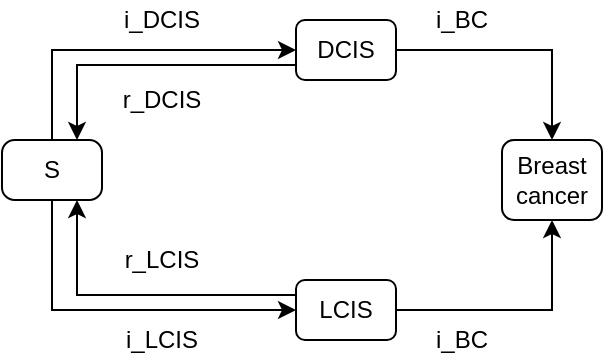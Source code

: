 <mxfile version="13.1.3" type="device" pages="3"><diagram id="D9gixVTUiW3ChCQpZLMf" name="Page-1"><mxGraphModel dx="1038" dy="578" grid="0" gridSize="10" guides="1" tooltips="1" connect="1" arrows="1" fold="1" page="1" pageScale="1" pageWidth="850" pageHeight="1100" math="0" shadow="0"><root><mxCell id="0"/><mxCell id="1" parent="0"/><mxCell id="seaLnEeAn8utOu-o4VK8-22" style="edgeStyle=orthogonalEdgeStyle;rounded=0;orthogonalLoop=1;jettySize=auto;html=1;entryX=0;entryY=0.5;entryDx=0;entryDy=0;" edge="1" parent="1" source="seaLnEeAn8utOu-o4VK8-1" target="seaLnEeAn8utOu-o4VK8-3"><mxGeometry relative="1" as="geometry"><Array as="points"><mxPoint x="55" y="185"/></Array></mxGeometry></mxCell><mxCell id="seaLnEeAn8utOu-o4VK8-24" style="edgeStyle=orthogonalEdgeStyle;rounded=0;orthogonalLoop=1;jettySize=auto;html=1;entryX=0;entryY=0.5;entryDx=0;entryDy=0;" edge="1" parent="1" source="seaLnEeAn8utOu-o4VK8-1" target="seaLnEeAn8utOu-o4VK8-2"><mxGeometry relative="1" as="geometry"><Array as="points"><mxPoint x="55" y="55"/></Array></mxGeometry></mxCell><mxCell id="seaLnEeAn8utOu-o4VK8-1" value="S" style="rounded=1;whiteSpace=wrap;html=1;arcSize=21;" vertex="1" parent="1"><mxGeometry x="30" y="100" width="50" height="30" as="geometry"/></mxCell><mxCell id="seaLnEeAn8utOu-o4VK8-8" style="edgeStyle=orthogonalEdgeStyle;rounded=0;orthogonalLoop=1;jettySize=auto;html=1;exitX=1;exitY=0.5;exitDx=0;exitDy=0;entryX=0.5;entryY=0;entryDx=0;entryDy=0;" edge="1" parent="1" source="seaLnEeAn8utOu-o4VK8-2" target="seaLnEeAn8utOu-o4VK8-7"><mxGeometry relative="1" as="geometry"/></mxCell><mxCell id="seaLnEeAn8utOu-o4VK8-26" style="edgeStyle=orthogonalEdgeStyle;rounded=0;orthogonalLoop=1;jettySize=auto;html=1;exitX=0;exitY=0.75;exitDx=0;exitDy=0;entryX=0.75;entryY=0;entryDx=0;entryDy=0;" edge="1" parent="1" source="seaLnEeAn8utOu-o4VK8-2" target="seaLnEeAn8utOu-o4VK8-1"><mxGeometry relative="1" as="geometry"/></mxCell><mxCell id="seaLnEeAn8utOu-o4VK8-2" value="DCIS" style="rounded=1;whiteSpace=wrap;html=1;" vertex="1" parent="1"><mxGeometry x="177" y="40" width="50" height="30" as="geometry"/></mxCell><mxCell id="seaLnEeAn8utOu-o4VK8-9" style="edgeStyle=orthogonalEdgeStyle;rounded=0;orthogonalLoop=1;jettySize=auto;html=1;exitX=1;exitY=0.5;exitDx=0;exitDy=0;entryX=0.5;entryY=1;entryDx=0;entryDy=0;" edge="1" parent="1" source="seaLnEeAn8utOu-o4VK8-3" target="seaLnEeAn8utOu-o4VK8-7"><mxGeometry relative="1" as="geometry"/></mxCell><mxCell id="seaLnEeAn8utOu-o4VK8-23" style="edgeStyle=orthogonalEdgeStyle;rounded=0;orthogonalLoop=1;jettySize=auto;html=1;exitX=0;exitY=0.25;exitDx=0;exitDy=0;entryX=0.75;entryY=1;entryDx=0;entryDy=0;" edge="1" parent="1" source="seaLnEeAn8utOu-o4VK8-3" target="seaLnEeAn8utOu-o4VK8-1"><mxGeometry relative="1" as="geometry"/></mxCell><mxCell id="seaLnEeAn8utOu-o4VK8-3" value="LCIS" style="rounded=1;whiteSpace=wrap;html=1;" vertex="1" parent="1"><mxGeometry x="177" y="170" width="50" height="30" as="geometry"/></mxCell><mxCell id="seaLnEeAn8utOu-o4VK8-7" value="Breast cancer" style="rounded=1;whiteSpace=wrap;html=1;" vertex="1" parent="1"><mxGeometry x="280" y="100" width="50" height="40" as="geometry"/></mxCell><mxCell id="seaLnEeAn8utOu-o4VK8-12" value="i_DCIS" style="text;html=1;strokeColor=none;fillColor=none;align=center;verticalAlign=middle;whiteSpace=wrap;rounded=0;" vertex="1" parent="1"><mxGeometry x="90" y="30" width="40" height="20" as="geometry"/></mxCell><mxCell id="seaLnEeAn8utOu-o4VK8-13" value="i_LCIS" style="text;html=1;strokeColor=none;fillColor=none;align=center;verticalAlign=middle;whiteSpace=wrap;rounded=0;" vertex="1" parent="1"><mxGeometry x="90" y="190" width="40" height="20" as="geometry"/></mxCell><mxCell id="seaLnEeAn8utOu-o4VK8-16" value="r_DCIS" style="text;html=1;strokeColor=none;fillColor=none;align=center;verticalAlign=middle;whiteSpace=wrap;rounded=0;" vertex="1" parent="1"><mxGeometry x="90" y="70" width="40" height="20" as="geometry"/></mxCell><mxCell id="seaLnEeAn8utOu-o4VK8-17" value="r_LCIS" style="text;html=1;strokeColor=none;fillColor=none;align=center;verticalAlign=middle;whiteSpace=wrap;rounded=0;" vertex="1" parent="1"><mxGeometry x="90" y="150" width="40" height="20" as="geometry"/></mxCell><mxCell id="seaLnEeAn8utOu-o4VK8-18" value="i_BC" style="text;html=1;strokeColor=none;fillColor=none;align=center;verticalAlign=middle;whiteSpace=wrap;rounded=0;" vertex="1" parent="1"><mxGeometry x="240" y="30" width="40" height="20" as="geometry"/></mxCell><mxCell id="seaLnEeAn8utOu-o4VK8-19" value="i_BC" style="text;html=1;strokeColor=none;fillColor=none;align=center;verticalAlign=middle;whiteSpace=wrap;rounded=0;" vertex="1" parent="1"><mxGeometry x="240" y="190" width="40" height="20" as="geometry"/></mxCell></root></mxGraphModel></diagram><diagram id="EKMPTgm09jAnieTHWrCn" name="Page-2"><mxGraphModel dx="957" dy="349" grid="0" gridSize="10" guides="1" tooltips="1" connect="1" arrows="1" fold="1" page="1" pageScale="1" pageWidth="850" pageHeight="1100" math="0" shadow="0"><root><mxCell id="3Dl6RQRmcbgTiMzhVpnX-0"/><mxCell id="3Dl6RQRmcbgTiMzhVpnX-1" parent="3Dl6RQRmcbgTiMzhVpnX-0"/><mxCell id="lzy0QF_vPzvY85nsIqnN-9" style="edgeStyle=orthogonalEdgeStyle;rounded=0;orthogonalLoop=1;jettySize=auto;html=1;entryX=0.5;entryY=0;entryDx=0;entryDy=0;" edge="1" parent="3Dl6RQRmcbgTiMzhVpnX-1" source="3Dl6RQRmcbgTiMzhVpnX-4" target="3Dl6RQRmcbgTiMzhVpnX-11"><mxGeometry relative="1" as="geometry"><mxPoint x="405" y="60" as="targetPoint"/><Array as="points"><mxPoint x="40" y="60"/><mxPoint x="415" y="60"/></Array></mxGeometry></mxCell><mxCell id="3Dl6RQRmcbgTiMzhVpnX-4" value="S_DCIS|&lt;sub&gt;fh1&lt;/sub&gt;&lt;br&gt;&amp;nbsp;&amp;nbsp;&lt;i&gt;with &lt;/i&gt;family history" style="rounded=1;whiteSpace=wrap;html=1;arcSize=21;" vertex="1" parent="3Dl6RQRmcbgTiMzhVpnX-1"><mxGeometry y="90" width="80" height="50" as="geometry"/></mxCell><mxCell id="3Dl6RQRmcbgTiMzhVpnX-7" value="DCIS|&lt;sub&gt;fh1&lt;/sub&gt;" style="rounded=1;whiteSpace=wrap;html=1;" vertex="1" parent="3Dl6RQRmcbgTiMzhVpnX-1"><mxGeometry x="190" y="80" width="60" height="80" as="geometry"/></mxCell><mxCell id="3Dl6RQRmcbgTiMzhVpnX-32" style="edgeStyle=orthogonalEdgeStyle;rounded=0;orthogonalLoop=1;jettySize=auto;html=1;exitX=1;exitY=0.5;exitDx=0;exitDy=0;entryX=0;entryY=0.5;entryDx=0;entryDy=0;" edge="1" parent="3Dl6RQRmcbgTiMzhVpnX-1" source="3Dl6RQRmcbgTiMzhVpnX-11" target="3Dl6RQRmcbgTiMzhVpnX-31"><mxGeometry relative="1" as="geometry"/></mxCell><mxCell id="3Dl6RQRmcbgTiMzhVpnX-12" value="i_DCIS_&lt;sub&gt;fh1&lt;/sub&gt;" style="text;html=1;strokeColor=none;fillColor=none;align=center;verticalAlign=middle;whiteSpace=wrap;rounded=0;" vertex="1" parent="3Dl6RQRmcbgTiMzhVpnX-1"><mxGeometry x="105" y="90" width="70" height="20" as="geometry"/></mxCell><mxCell id="3Dl6RQRmcbgTiMzhVpnX-16" value="&lt;b&gt;i_BC_&lt;sub&gt;DCIS&lt;span style=&quot;font-size: 12px&quot;&gt;_&lt;/span&gt;&lt;/sub&gt;&lt;sub&gt;fh1&lt;/sub&gt;&lt;/b&gt;" style="text;html=1;strokeColor=none;fillColor=none;align=center;verticalAlign=middle;whiteSpace=wrap;rounded=0;" vertex="1" parent="3Dl6RQRmcbgTiMzhVpnX-1"><mxGeometry x="190" y="30" width="40" height="20" as="geometry"/></mxCell><mxCell id="3Dl6RQRmcbgTiMzhVpnX-23" value="r_DCIS_&lt;sub&gt;tx&lt;/sub&gt;" style="text;html=1;strokeColor=none;fillColor=none;align=center;verticalAlign=middle;whiteSpace=wrap;rounded=0;" vertex="1" parent="3Dl6RQRmcbgTiMzhVpnX-1"><mxGeometry x="95" y="130" width="70" height="20" as="geometry"/></mxCell><mxCell id="3Dl6RQRmcbgTiMzhVpnX-25" style="edgeStyle=orthogonalEdgeStyle;rounded=0;orthogonalLoop=1;jettySize=auto;html=1;exitX=0.5;exitY=1;exitDx=0;exitDy=0;" edge="1" parent="3Dl6RQRmcbgTiMzhVpnX-1" source="3Dl6RQRmcbgTiMzhVpnX-23" target="3Dl6RQRmcbgTiMzhVpnX-23"><mxGeometry relative="1" as="geometry"/></mxCell><mxCell id="3Dl6RQRmcbgTiMzhVpnX-31" value="Mortality&lt;br&gt;morbidity" style="rounded=1;whiteSpace=wrap;html=1;" vertex="1" parent="3Dl6RQRmcbgTiMzhVpnX-1"><mxGeometry x="530" y="100" width="60" height="40" as="geometry"/></mxCell><mxCell id="3Dl6RQRmcbgTiMzhVpnX-11" value="BC&lt;sub&gt;|DCIS|fh1&lt;/sub&gt;" style="rounded=1;whiteSpace=wrap;html=1;" vertex="1" parent="3Dl6RQRmcbgTiMzhVpnX-1"><mxGeometry x="370" y="80" width="90" height="80" as="geometry"/></mxCell><mxCell id="3Dl6RQRmcbgTiMzhVpnX-44" value="" style="endArrow=classic;html=1;" edge="1" parent="3Dl6RQRmcbgTiMzhVpnX-1"><mxGeometry width="50" height="50" relative="1" as="geometry"><mxPoint x="80" y="111" as="sourcePoint"/><mxPoint x="189" y="111" as="targetPoint"/></mxGeometry></mxCell><mxCell id="3Dl6RQRmcbgTiMzhVpnX-47" style="edgeStyle=orthogonalEdgeStyle;rounded=0;orthogonalLoop=1;jettySize=auto;html=1;entryX=0;entryY=0.75;entryDx=0;entryDy=0;strokeColor=#CC00CC;" edge="1" parent="3Dl6RQRmcbgTiMzhVpnX-1" target="3Dl6RQRmcbgTiMzhVpnX-11"><mxGeometry relative="1" as="geometry"><mxPoint x="250" y="140" as="sourcePoint"/><mxPoint x="360" y="140" as="targetPoint"/></mxGeometry></mxCell><mxCell id="3Dl6RQRmcbgTiMzhVpnX-48" value="" style="endArrow=classic;html=1;exitX=1;exitY=0.25;exitDx=0;exitDy=0;entryX=0;entryY=0.25;entryDx=0;entryDy=0;strokeColor=#CC00CC;" edge="1" parent="3Dl6RQRmcbgTiMzhVpnX-1" source="3Dl6RQRmcbgTiMzhVpnX-7" target="3Dl6RQRmcbgTiMzhVpnX-11"><mxGeometry width="50" height="50" relative="1" as="geometry"><mxPoint x="240" y="100" as="sourcePoint"/><mxPoint x="350" y="100" as="targetPoint"/><Array as="points"/></mxGeometry></mxCell><mxCell id="3Dl6RQRmcbgTiMzhVpnX-49" value="i_BC_&lt;sub&gt;DCIS_tx1&lt;/sub&gt;" style="text;html=1;strokeColor=none;fillColor=none;align=center;verticalAlign=middle;whiteSpace=wrap;rounded=0;" vertex="1" parent="3Dl6RQRmcbgTiMzhVpnX-1"><mxGeometry x="280" y="80" width="40" height="20" as="geometry"/></mxCell><mxCell id="3Dl6RQRmcbgTiMzhVpnX-50" value="" style="endArrow=classic;html=1;entryX=1;entryY=0.75;entryDx=0;entryDy=0;strokeColor=#CC00CC;" edge="1" parent="3Dl6RQRmcbgTiMzhVpnX-1" target="3Dl6RQRmcbgTiMzhVpnX-4"><mxGeometry width="50" height="50" relative="1" as="geometry"><mxPoint x="186" y="128" as="sourcePoint"/><mxPoint x="280" y="130" as="targetPoint"/></mxGeometry></mxCell><mxCell id="3Dl6RQRmcbgTiMzhVpnX-51" value="&lt;i&gt;see Breast cancer cause model&lt;/i&gt;" style="text;html=1;strokeColor=none;fillColor=none;align=center;verticalAlign=middle;whiteSpace=wrap;rounded=0;" vertex="1" parent="3Dl6RQRmcbgTiMzhVpnX-1"><mxGeometry x="470" y="70" width="40" height="20" as="geometry"/></mxCell><mxCell id="3Dl6RQRmcbgTiMzhVpnX-57" value="i_BC_&lt;sub&gt;DCIS_fh1_tx0&lt;/sub&gt;" style="text;html=1;strokeColor=none;fillColor=none;align=center;verticalAlign=middle;whiteSpace=wrap;rounded=0;" vertex="1" parent="3Dl6RQRmcbgTiMzhVpnX-1"><mxGeometry x="290" y="120" width="40" height="20" as="geometry"/></mxCell><mxCell id="lzy0QF_vPzvY85nsIqnN-8" style="edgeStyle=orthogonalEdgeStyle;rounded=0;orthogonalLoop=1;jettySize=auto;html=1;entryX=0.5;entryY=0;entryDx=0;entryDy=0;" edge="1" parent="3Dl6RQRmcbgTiMzhVpnX-1" source="4eLdbnnsoRi82DhKT93N-16" target="4eLdbnnsoRi82DhKT93N-24"><mxGeometry relative="1" as="geometry"><Array as="points"><mxPoint x="40" y="210"/><mxPoint x="415" y="210"/></Array></mxGeometry></mxCell><mxCell id="4eLdbnnsoRi82DhKT93N-16" value="S_DCIS|&lt;sub&gt;fh0&lt;/sub&gt;&lt;br&gt;&amp;nbsp;&amp;nbsp;&lt;i&gt;without&amp;nbsp;&lt;/i&gt;family history" style="rounded=1;whiteSpace=wrap;html=1;arcSize=21;" vertex="1" parent="3Dl6RQRmcbgTiMzhVpnX-1"><mxGeometry y="240" width="80" height="50" as="geometry"/></mxCell><mxCell id="4eLdbnnsoRi82DhKT93N-17" value="DCIS|&lt;sub&gt;fh0&lt;/sub&gt;" style="rounded=1;whiteSpace=wrap;html=1;" vertex="1" parent="3Dl6RQRmcbgTiMzhVpnX-1"><mxGeometry x="190" y="230" width="60" height="80" as="geometry"/></mxCell><mxCell id="4eLdbnnsoRi82DhKT93N-18" style="edgeStyle=orthogonalEdgeStyle;rounded=0;orthogonalLoop=1;jettySize=auto;html=1;exitX=1;exitY=0.5;exitDx=0;exitDy=0;entryX=0;entryY=0.5;entryDx=0;entryDy=0;" edge="1" parent="3Dl6RQRmcbgTiMzhVpnX-1" source="4eLdbnnsoRi82DhKT93N-24" target="4eLdbnnsoRi82DhKT93N-23"><mxGeometry relative="1" as="geometry"/></mxCell><mxCell id="4eLdbnnsoRi82DhKT93N-19" value="i_DCIS_&lt;sub&gt;fh0&lt;/sub&gt;" style="text;html=1;strokeColor=none;fillColor=none;align=center;verticalAlign=middle;whiteSpace=wrap;rounded=0;" vertex="1" parent="3Dl6RQRmcbgTiMzhVpnX-1"><mxGeometry x="105" y="240" width="70" height="20" as="geometry"/></mxCell><mxCell id="4eLdbnnsoRi82DhKT93N-20" value="&lt;b&gt;i_BC_&lt;sub&gt;DCIS&lt;span style=&quot;font-size: 12px&quot;&gt;_&lt;/span&gt;&lt;/sub&gt;&lt;sub&gt;fh0&lt;/sub&gt;&lt;/b&gt;" style="text;html=1;strokeColor=none;fillColor=none;align=center;verticalAlign=middle;whiteSpace=wrap;rounded=0;" vertex="1" parent="3Dl6RQRmcbgTiMzhVpnX-1"><mxGeometry x="190" y="190" width="40" height="20" as="geometry"/></mxCell><mxCell id="4eLdbnnsoRi82DhKT93N-21" value="r_DCIS_&lt;sub&gt;tx&lt;/sub&gt;" style="text;html=1;strokeColor=none;fillColor=none;align=center;verticalAlign=middle;whiteSpace=wrap;rounded=0;" vertex="1" parent="3Dl6RQRmcbgTiMzhVpnX-1"><mxGeometry x="95" y="280" width="70" height="20" as="geometry"/></mxCell><mxCell id="4eLdbnnsoRi82DhKT93N-22" style="edgeStyle=orthogonalEdgeStyle;rounded=0;orthogonalLoop=1;jettySize=auto;html=1;exitX=0.5;exitY=1;exitDx=0;exitDy=0;" edge="1" parent="3Dl6RQRmcbgTiMzhVpnX-1" source="4eLdbnnsoRi82DhKT93N-21" target="4eLdbnnsoRi82DhKT93N-21"><mxGeometry relative="1" as="geometry"/></mxCell><mxCell id="4eLdbnnsoRi82DhKT93N-23" value="Mortality&lt;br&gt;morbidity" style="rounded=1;whiteSpace=wrap;html=1;" vertex="1" parent="3Dl6RQRmcbgTiMzhVpnX-1"><mxGeometry x="530" y="250" width="60" height="40" as="geometry"/></mxCell><mxCell id="4eLdbnnsoRi82DhKT93N-24" value="BC&lt;sub&gt;&lt;span style=&quot;font-size: 10px&quot;&gt;|DCIS|&lt;/span&gt;fh0&lt;/sub&gt;" style="rounded=1;whiteSpace=wrap;html=1;" vertex="1" parent="3Dl6RQRmcbgTiMzhVpnX-1"><mxGeometry x="370" y="230" width="90" height="80" as="geometry"/></mxCell><mxCell id="4eLdbnnsoRi82DhKT93N-25" value="" style="endArrow=classic;html=1;" edge="1" parent="3Dl6RQRmcbgTiMzhVpnX-1"><mxGeometry width="50" height="50" relative="1" as="geometry"><mxPoint x="80" y="261" as="sourcePoint"/><mxPoint x="189" y="261" as="targetPoint"/></mxGeometry></mxCell><mxCell id="4eLdbnnsoRi82DhKT93N-26" style="edgeStyle=orthogonalEdgeStyle;rounded=0;orthogonalLoop=1;jettySize=auto;html=1;entryX=0;entryY=0.75;entryDx=0;entryDy=0;strokeColor=#CC00CC;" edge="1" parent="3Dl6RQRmcbgTiMzhVpnX-1" target="4eLdbnnsoRi82DhKT93N-24"><mxGeometry relative="1" as="geometry"><mxPoint x="250" y="290" as="sourcePoint"/><mxPoint x="360" y="290" as="targetPoint"/></mxGeometry></mxCell><mxCell id="4eLdbnnsoRi82DhKT93N-27" value="" style="endArrow=classic;html=1;exitX=1;exitY=0.25;exitDx=0;exitDy=0;entryX=0;entryY=0.25;entryDx=0;entryDy=0;fillColor=#FF33FF;strokeColor=#CC00CC;" edge="1" parent="3Dl6RQRmcbgTiMzhVpnX-1" source="4eLdbnnsoRi82DhKT93N-17" target="4eLdbnnsoRi82DhKT93N-24"><mxGeometry width="50" height="50" relative="1" as="geometry"><mxPoint x="240" y="250" as="sourcePoint"/><mxPoint x="350" y="250" as="targetPoint"/><Array as="points"/></mxGeometry></mxCell><mxCell id="4eLdbnnsoRi82DhKT93N-28" value="i_BC_&lt;sub&gt;DCIS_tx1&lt;/sub&gt;" style="text;html=1;strokeColor=none;fillColor=none;align=center;verticalAlign=middle;whiteSpace=wrap;rounded=0;" vertex="1" parent="3Dl6RQRmcbgTiMzhVpnX-1"><mxGeometry x="280" y="230" width="40" height="20" as="geometry"/></mxCell><mxCell id="4eLdbnnsoRi82DhKT93N-29" value="" style="endArrow=classic;html=1;entryX=1;entryY=0.75;entryDx=0;entryDy=0;strokeColor=#CC00CC;" edge="1" parent="3Dl6RQRmcbgTiMzhVpnX-1" target="4eLdbnnsoRi82DhKT93N-16"><mxGeometry width="50" height="50" relative="1" as="geometry"><mxPoint x="186" y="278" as="sourcePoint"/><mxPoint x="280" y="280" as="targetPoint"/></mxGeometry></mxCell><mxCell id="4eLdbnnsoRi82DhKT93N-30" value="&lt;i&gt;see Breast cancer cause model&lt;/i&gt;" style="text;html=1;strokeColor=none;fillColor=none;align=center;verticalAlign=middle;whiteSpace=wrap;rounded=0;" vertex="1" parent="3Dl6RQRmcbgTiMzhVpnX-1"><mxGeometry x="470" y="220" width="40" height="20" as="geometry"/></mxCell><mxCell id="4eLdbnnsoRi82DhKT93N-31" value="i_BC_&lt;sub&gt;DCIS_fh0_tx0&lt;/sub&gt;" style="text;html=1;strokeColor=none;fillColor=none;align=center;verticalAlign=middle;whiteSpace=wrap;rounded=0;" vertex="1" parent="3Dl6RQRmcbgTiMzhVpnX-1"><mxGeometry x="290" y="270" width="40" height="20" as="geometry"/></mxCell><mxCell id="lzy0QF_vPzvY85nsIqnN-12" style="edgeStyle=orthogonalEdgeStyle;rounded=0;orthogonalLoop=1;jettySize=auto;html=1;entryX=0.5;entryY=0;entryDx=0;entryDy=0;" edge="1" parent="3Dl6RQRmcbgTiMzhVpnX-1" source="lzy0QF_vPzvY85nsIqnN-13" target="lzy0QF_vPzvY85nsIqnN-21"><mxGeometry relative="1" as="geometry"><Array as="points"><mxPoint x="40" y="420"/><mxPoint x="415" y="420"/></Array></mxGeometry></mxCell><mxCell id="lzy0QF_vPzvY85nsIqnN-13" value="S_LCIS|&lt;sub&gt;fh1&lt;/sub&gt;&lt;br&gt;&amp;nbsp;&amp;nbsp;&lt;i&gt;with &lt;/i&gt;family history" style="rounded=1;whiteSpace=wrap;html=1;arcSize=21;" vertex="1" parent="3Dl6RQRmcbgTiMzhVpnX-1"><mxGeometry y="450" width="80" height="50" as="geometry"/></mxCell><mxCell id="lzy0QF_vPzvY85nsIqnN-14" value="LCIS|&lt;sub&gt;fh1&lt;/sub&gt;" style="rounded=1;whiteSpace=wrap;html=1;" vertex="1" parent="3Dl6RQRmcbgTiMzhVpnX-1"><mxGeometry x="190" y="440" width="60" height="80" as="geometry"/></mxCell><mxCell id="lzy0QF_vPzvY85nsIqnN-15" style="edgeStyle=orthogonalEdgeStyle;rounded=0;orthogonalLoop=1;jettySize=auto;html=1;exitX=1;exitY=0.5;exitDx=0;exitDy=0;entryX=0;entryY=0.5;entryDx=0;entryDy=0;" edge="1" parent="3Dl6RQRmcbgTiMzhVpnX-1" source="lzy0QF_vPzvY85nsIqnN-21" target="lzy0QF_vPzvY85nsIqnN-20"><mxGeometry relative="1" as="geometry"/></mxCell><mxCell id="lzy0QF_vPzvY85nsIqnN-16" value="i_LCIS_&lt;sub&gt;fh1&lt;/sub&gt;" style="text;html=1;strokeColor=none;fillColor=none;align=center;verticalAlign=middle;whiteSpace=wrap;rounded=0;" vertex="1" parent="3Dl6RQRmcbgTiMzhVpnX-1"><mxGeometry x="105" y="450" width="70" height="20" as="geometry"/></mxCell><mxCell id="lzy0QF_vPzvY85nsIqnN-17" value="&lt;b&gt;i_BC_&lt;sub&gt;LCIS_fh1&lt;/sub&gt;&lt;/b&gt;" style="text;html=1;strokeColor=none;fillColor=none;align=center;verticalAlign=middle;whiteSpace=wrap;rounded=0;" vertex="1" parent="3Dl6RQRmcbgTiMzhVpnX-1"><mxGeometry x="190" y="390" width="40" height="20" as="geometry"/></mxCell><mxCell id="lzy0QF_vPzvY85nsIqnN-18" value="r_LCIS_&lt;sub&gt;tx&lt;/sub&gt;" style="text;html=1;strokeColor=none;fillColor=none;align=center;verticalAlign=middle;whiteSpace=wrap;rounded=0;" vertex="1" parent="3Dl6RQRmcbgTiMzhVpnX-1"><mxGeometry x="95" y="490" width="70" height="20" as="geometry"/></mxCell><mxCell id="lzy0QF_vPzvY85nsIqnN-19" style="edgeStyle=orthogonalEdgeStyle;rounded=0;orthogonalLoop=1;jettySize=auto;html=1;exitX=0.5;exitY=1;exitDx=0;exitDy=0;" edge="1" parent="3Dl6RQRmcbgTiMzhVpnX-1" source="lzy0QF_vPzvY85nsIqnN-18" target="lzy0QF_vPzvY85nsIqnN-18"><mxGeometry relative="1" as="geometry"/></mxCell><mxCell id="lzy0QF_vPzvY85nsIqnN-20" value="Mortality&lt;br&gt;morbidity" style="rounded=1;whiteSpace=wrap;html=1;" vertex="1" parent="3Dl6RQRmcbgTiMzhVpnX-1"><mxGeometry x="530" y="460" width="60" height="40" as="geometry"/></mxCell><mxCell id="lzy0QF_vPzvY85nsIqnN-21" value="BC&lt;sub&gt;&lt;span style=&quot;font-size: 10px&quot;&gt;|LCIS|&lt;/span&gt;&lt;span style=&quot;font-size: 10px&quot;&gt;fh1&lt;/span&gt;&lt;/sub&gt;" style="rounded=1;whiteSpace=wrap;html=1;" vertex="1" parent="3Dl6RQRmcbgTiMzhVpnX-1"><mxGeometry x="370" y="440" width="90" height="80" as="geometry"/></mxCell><mxCell id="lzy0QF_vPzvY85nsIqnN-22" value="" style="endArrow=classic;html=1;" edge="1" parent="3Dl6RQRmcbgTiMzhVpnX-1"><mxGeometry width="50" height="50" relative="1" as="geometry"><mxPoint x="80" y="471" as="sourcePoint"/><mxPoint x="189" y="471" as="targetPoint"/></mxGeometry></mxCell><mxCell id="lzy0QF_vPzvY85nsIqnN-23" style="edgeStyle=orthogonalEdgeStyle;rounded=0;orthogonalLoop=1;jettySize=auto;html=1;entryX=0;entryY=0.5;entryDx=0;entryDy=0;strokeColor=#CC00CC;exitX=1;exitY=0.75;exitDx=0;exitDy=0;" edge="1" parent="3Dl6RQRmcbgTiMzhVpnX-1" source="lzy0QF_vPzvY85nsIqnN-14"><mxGeometry relative="1" as="geometry"><mxPoint x="260" y="499" as="sourcePoint"/><mxPoint x="370" y="499" as="targetPoint"/><Array as="points"><mxPoint x="250" y="499"/></Array></mxGeometry></mxCell><mxCell id="lzy0QF_vPzvY85nsIqnN-24" value="" style="endArrow=classic;html=1;exitX=1;exitY=0.25;exitDx=0;exitDy=0;entryX=0;entryY=0.25;entryDx=0;entryDy=0;strokeColor=#CC00CC;" edge="1" parent="3Dl6RQRmcbgTiMzhVpnX-1" source="lzy0QF_vPzvY85nsIqnN-14" target="lzy0QF_vPzvY85nsIqnN-21"><mxGeometry width="50" height="50" relative="1" as="geometry"><mxPoint x="240" y="460" as="sourcePoint"/><mxPoint x="350" y="460" as="targetPoint"/><Array as="points"/></mxGeometry></mxCell><mxCell id="lzy0QF_vPzvY85nsIqnN-25" value="i_BC_&lt;sub&gt;LCIS_tx1&lt;/sub&gt;" style="text;html=1;strokeColor=none;fillColor=none;align=center;verticalAlign=middle;whiteSpace=wrap;rounded=0;" vertex="1" parent="3Dl6RQRmcbgTiMzhVpnX-1"><mxGeometry x="280" y="440" width="40" height="20" as="geometry"/></mxCell><mxCell id="lzy0QF_vPzvY85nsIqnN-26" value="" style="endArrow=classic;html=1;entryX=1;entryY=0.75;entryDx=0;entryDy=0;strokeColor=#CC00CC;" edge="1" parent="3Dl6RQRmcbgTiMzhVpnX-1" target="lzy0QF_vPzvY85nsIqnN-13"><mxGeometry width="50" height="50" relative="1" as="geometry"><mxPoint x="186" y="488" as="sourcePoint"/><mxPoint x="280" y="490" as="targetPoint"/></mxGeometry></mxCell><mxCell id="lzy0QF_vPzvY85nsIqnN-27" value="&lt;i&gt;see Breast cancer cause model&lt;/i&gt;" style="text;html=1;strokeColor=none;fillColor=none;align=center;verticalAlign=middle;whiteSpace=wrap;rounded=0;" vertex="1" parent="3Dl6RQRmcbgTiMzhVpnX-1"><mxGeometry x="470" y="430" width="40" height="20" as="geometry"/></mxCell><mxCell id="lzy0QF_vPzvY85nsIqnN-28" value="i_BC_&lt;sub&gt;LCIS_fh1__tx0&lt;/sub&gt;" style="text;html=1;strokeColor=none;fillColor=none;align=center;verticalAlign=middle;whiteSpace=wrap;rounded=0;" vertex="1" parent="3Dl6RQRmcbgTiMzhVpnX-1"><mxGeometry x="290" y="480" width="40" height="20" as="geometry"/></mxCell><mxCell id="lzy0QF_vPzvY85nsIqnN-29" style="edgeStyle=orthogonalEdgeStyle;rounded=0;orthogonalLoop=1;jettySize=auto;html=1;entryX=0.5;entryY=0;entryDx=0;entryDy=0;" edge="1" parent="3Dl6RQRmcbgTiMzhVpnX-1" source="lzy0QF_vPzvY85nsIqnN-30" target="lzy0QF_vPzvY85nsIqnN-38"><mxGeometry relative="1" as="geometry"><Array as="points"><mxPoint x="40" y="570"/><mxPoint x="415" y="570"/></Array></mxGeometry></mxCell><mxCell id="lzy0QF_vPzvY85nsIqnN-30" value="S_LCIS|&lt;sub&gt;fh0&lt;/sub&gt;&lt;br&gt;&amp;nbsp;&amp;nbsp;&lt;i&gt;without&amp;nbsp;&lt;/i&gt;family history" style="rounded=1;whiteSpace=wrap;html=1;arcSize=21;" vertex="1" parent="3Dl6RQRmcbgTiMzhVpnX-1"><mxGeometry y="600" width="80" height="50" as="geometry"/></mxCell><mxCell id="lzy0QF_vPzvY85nsIqnN-31" value="LCIS|&lt;sub&gt;fh0&lt;/sub&gt;" style="rounded=1;whiteSpace=wrap;html=1;" vertex="1" parent="3Dl6RQRmcbgTiMzhVpnX-1"><mxGeometry x="190" y="590" width="60" height="80" as="geometry"/></mxCell><mxCell id="lzy0QF_vPzvY85nsIqnN-32" style="edgeStyle=orthogonalEdgeStyle;rounded=0;orthogonalLoop=1;jettySize=auto;html=1;exitX=1;exitY=0.5;exitDx=0;exitDy=0;entryX=0;entryY=0.5;entryDx=0;entryDy=0;" edge="1" parent="3Dl6RQRmcbgTiMzhVpnX-1" source="lzy0QF_vPzvY85nsIqnN-38" target="lzy0QF_vPzvY85nsIqnN-37"><mxGeometry relative="1" as="geometry"/></mxCell><mxCell id="lzy0QF_vPzvY85nsIqnN-33" value="i_LCIS_&lt;sub&gt;fh0&lt;/sub&gt;" style="text;html=1;strokeColor=none;fillColor=none;align=center;verticalAlign=middle;whiteSpace=wrap;rounded=0;" vertex="1" parent="3Dl6RQRmcbgTiMzhVpnX-1"><mxGeometry x="105" y="600" width="70" height="20" as="geometry"/></mxCell><mxCell id="lzy0QF_vPzvY85nsIqnN-34" value="&lt;b&gt;i_BC_&lt;sub&gt;LCIS&lt;span style=&quot;font-size: 12px&quot;&gt;_&lt;/span&gt;&lt;/sub&gt;&lt;sub&gt;fh0&lt;/sub&gt;&lt;/b&gt;" style="text;html=1;strokeColor=none;fillColor=none;align=center;verticalAlign=middle;whiteSpace=wrap;rounded=0;" vertex="1" parent="3Dl6RQRmcbgTiMzhVpnX-1"><mxGeometry x="190" y="550" width="40" height="20" as="geometry"/></mxCell><mxCell id="lzy0QF_vPzvY85nsIqnN-35" value="r_LCIS_&lt;sub&gt;tx&lt;/sub&gt;" style="text;html=1;strokeColor=none;fillColor=none;align=center;verticalAlign=middle;whiteSpace=wrap;rounded=0;" vertex="1" parent="3Dl6RQRmcbgTiMzhVpnX-1"><mxGeometry x="95" y="640" width="70" height="20" as="geometry"/></mxCell><mxCell id="lzy0QF_vPzvY85nsIqnN-36" style="edgeStyle=orthogonalEdgeStyle;rounded=0;orthogonalLoop=1;jettySize=auto;html=1;exitX=0.5;exitY=1;exitDx=0;exitDy=0;" edge="1" parent="3Dl6RQRmcbgTiMzhVpnX-1" source="lzy0QF_vPzvY85nsIqnN-35" target="lzy0QF_vPzvY85nsIqnN-35"><mxGeometry relative="1" as="geometry"/></mxCell><mxCell id="lzy0QF_vPzvY85nsIqnN-37" value="Mortality&lt;br&gt;morbidity" style="rounded=1;whiteSpace=wrap;html=1;" vertex="1" parent="3Dl6RQRmcbgTiMzhVpnX-1"><mxGeometry x="530" y="610" width="60" height="40" as="geometry"/></mxCell><mxCell id="lzy0QF_vPzvY85nsIqnN-38" value="BC&lt;sub&gt;|LCIS|fh0&lt;/sub&gt;" style="rounded=1;whiteSpace=wrap;html=1;" vertex="1" parent="3Dl6RQRmcbgTiMzhVpnX-1"><mxGeometry x="370" y="590" width="90" height="80" as="geometry"/></mxCell><mxCell id="lzy0QF_vPzvY85nsIqnN-39" value="" style="endArrow=classic;html=1;" edge="1" parent="3Dl6RQRmcbgTiMzhVpnX-1"><mxGeometry width="50" height="50" relative="1" as="geometry"><mxPoint x="80" y="621" as="sourcePoint"/><mxPoint x="189" y="621" as="targetPoint"/></mxGeometry></mxCell><mxCell id="lzy0QF_vPzvY85nsIqnN-40" style="edgeStyle=orthogonalEdgeStyle;rounded=0;orthogonalLoop=1;jettySize=auto;html=1;entryX=0;entryY=0.75;entryDx=0;entryDy=0;strokeColor=#CC00CC;" edge="1" parent="3Dl6RQRmcbgTiMzhVpnX-1" target="lzy0QF_vPzvY85nsIqnN-38"><mxGeometry relative="1" as="geometry"><mxPoint x="250" y="650" as="sourcePoint"/><mxPoint x="360" y="650" as="targetPoint"/></mxGeometry></mxCell><mxCell id="lzy0QF_vPzvY85nsIqnN-41" value="" style="endArrow=classic;html=1;exitX=1;exitY=0.25;exitDx=0;exitDy=0;entryX=0;entryY=0.25;entryDx=0;entryDy=0;strokeColor=#CC00CC;" edge="1" parent="3Dl6RQRmcbgTiMzhVpnX-1" source="lzy0QF_vPzvY85nsIqnN-31" target="lzy0QF_vPzvY85nsIqnN-38"><mxGeometry width="50" height="50" relative="1" as="geometry"><mxPoint x="240" y="610" as="sourcePoint"/><mxPoint x="350" y="610" as="targetPoint"/><Array as="points"/></mxGeometry></mxCell><mxCell id="lzy0QF_vPzvY85nsIqnN-42" value="i_BC_&lt;sub&gt;LCIS_tx1&lt;/sub&gt;" style="text;html=1;strokeColor=none;fillColor=none;align=center;verticalAlign=middle;whiteSpace=wrap;rounded=0;" vertex="1" parent="3Dl6RQRmcbgTiMzhVpnX-1"><mxGeometry x="280" y="590" width="40" height="20" as="geometry"/></mxCell><mxCell id="lzy0QF_vPzvY85nsIqnN-43" value="" style="endArrow=classic;html=1;entryX=1;entryY=0.75;entryDx=0;entryDy=0;strokeColor=#CC00CC;" edge="1" parent="3Dl6RQRmcbgTiMzhVpnX-1" target="lzy0QF_vPzvY85nsIqnN-30"><mxGeometry width="50" height="50" relative="1" as="geometry"><mxPoint x="186" y="638" as="sourcePoint"/><mxPoint x="280" y="640" as="targetPoint"/></mxGeometry></mxCell><mxCell id="lzy0QF_vPzvY85nsIqnN-44" value="&lt;i&gt;see Breast cancer cause model&lt;/i&gt;" style="text;html=1;strokeColor=none;fillColor=none;align=center;verticalAlign=middle;whiteSpace=wrap;rounded=0;" vertex="1" parent="3Dl6RQRmcbgTiMzhVpnX-1"><mxGeometry x="470" y="580" width="40" height="20" as="geometry"/></mxCell><mxCell id="lzy0QF_vPzvY85nsIqnN-45" value="i_BC_&lt;sub&gt;LCIS_fh0_tx0&lt;/sub&gt;" style="text;html=1;strokeColor=none;fillColor=none;align=center;verticalAlign=middle;whiteSpace=wrap;rounded=0;" vertex="1" parent="3Dl6RQRmcbgTiMzhVpnX-1"><mxGeometry x="290" y="630" width="40" height="20" as="geometry"/></mxCell><mxCell id="d6HP7mS0-qTRuCvYypGu-0" value="&lt;font style=&quot;font-size: 24px&quot;&gt;&lt;b&gt;DCIS&lt;/b&gt;&lt;/font&gt;" style="text;html=1;strokeColor=none;fillColor=none;align=center;verticalAlign=middle;whiteSpace=wrap;rounded=0;" vertex="1" parent="3Dl6RQRmcbgTiMzhVpnX-1"><mxGeometry x="20" y="8" width="40" height="20" as="geometry"/></mxCell><mxCell id="d6HP7mS0-qTRuCvYypGu-7" value="&lt;font style=&quot;font-size: 24px&quot;&gt;&lt;b&gt;LCIS&lt;/b&gt;&lt;/font&gt;" style="text;html=1;strokeColor=none;fillColor=none;align=center;verticalAlign=middle;whiteSpace=wrap;rounded=0;" vertex="1" parent="3Dl6RQRmcbgTiMzhVpnX-1"><mxGeometry x="16" y="366" width="40" height="20" as="geometry"/></mxCell></root></mxGraphModel></diagram><diagram id="ZyhweWcZ8Xf_QqOEgEBi" name="Page-3"><mxGraphModel dx="957" dy="349" grid="1" gridSize="10" guides="1" tooltips="1" connect="1" arrows="1" fold="1" page="1" pageScale="1" pageWidth="850" pageHeight="1100" math="0" shadow="0"><root><mxCell id="DwXpzGRxgQfL6J03mkih-0"/><mxCell id="DwXpzGRxgQfL6J03mkih-1" parent="DwXpzGRxgQfL6J03mkih-0"/></root></mxGraphModel></diagram></mxfile>